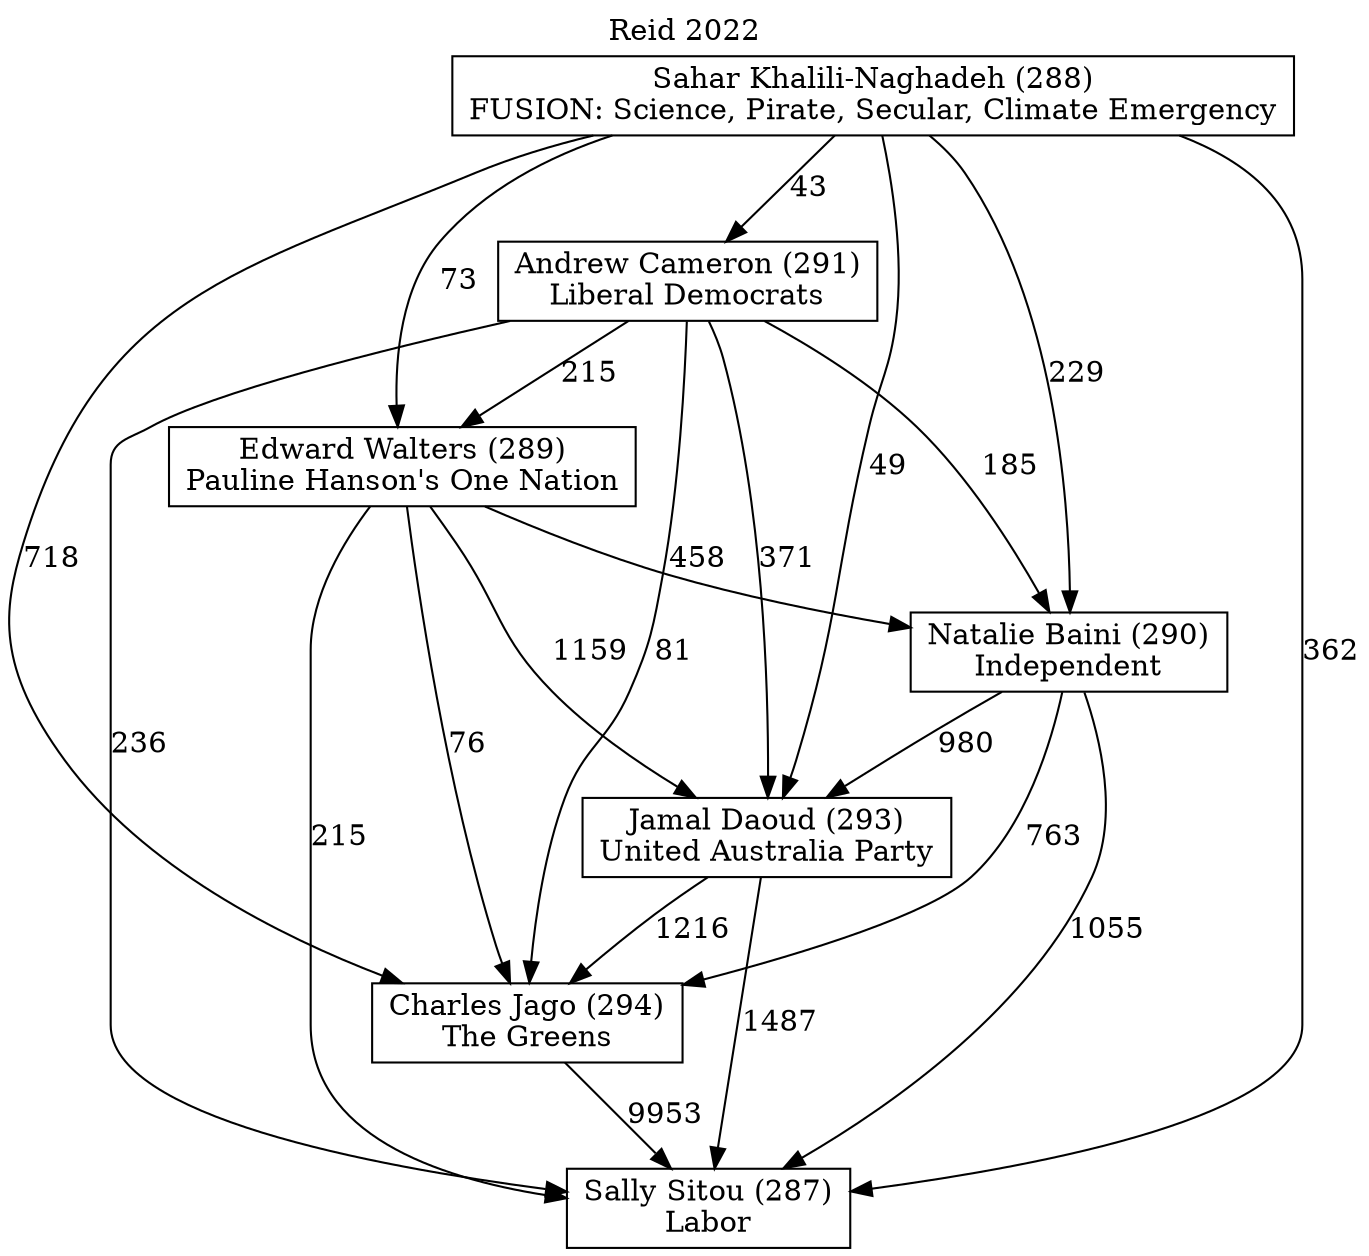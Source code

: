 // House preference flow
digraph "Sally Sitou (287)_Reid_2022" {
	graph [label="Reid 2022" labelloc=t mclimit=10]
	node [shape=box]
	"Edward Walters (289)" [label="Edward Walters (289)
Pauline Hanson's One Nation"]
	"Andrew Cameron (291)" [label="Andrew Cameron (291)
Liberal Democrats"]
	"Natalie Baini (290)" [label="Natalie Baini (290)
Independent"]
	"Sally Sitou (287)" [label="Sally Sitou (287)
Labor"]
	"Charles Jago (294)" [label="Charles Jago (294)
The Greens"]
	"Jamal Daoud (293)" [label="Jamal Daoud (293)
United Australia Party"]
	"Sahar Khalili-Naghadeh (288)" [label="Sahar Khalili-Naghadeh (288)
FUSION: Science, Pirate, Secular, Climate Emergency"]
	"Sahar Khalili-Naghadeh (288)" -> "Natalie Baini (290)" [label=229]
	"Sahar Khalili-Naghadeh (288)" -> "Jamal Daoud (293)" [label=49]
	"Sahar Khalili-Naghadeh (288)" -> "Edward Walters (289)" [label=73]
	"Sahar Khalili-Naghadeh (288)" -> "Charles Jago (294)" [label=718]
	"Edward Walters (289)" -> "Sally Sitou (287)" [label=215]
	"Edward Walters (289)" -> "Natalie Baini (290)" [label=458]
	"Natalie Baini (290)" -> "Sally Sitou (287)" [label=1055]
	"Charles Jago (294)" -> "Sally Sitou (287)" [label=9953]
	"Jamal Daoud (293)" -> "Sally Sitou (287)" [label=1487]
	"Natalie Baini (290)" -> "Charles Jago (294)" [label=763]
	"Andrew Cameron (291)" -> "Jamal Daoud (293)" [label=371]
	"Andrew Cameron (291)" -> "Edward Walters (289)" [label=215]
	"Edward Walters (289)" -> "Jamal Daoud (293)" [label=1159]
	"Natalie Baini (290)" -> "Jamal Daoud (293)" [label=980]
	"Andrew Cameron (291)" -> "Sally Sitou (287)" [label=236]
	"Edward Walters (289)" -> "Charles Jago (294)" [label=76]
	"Andrew Cameron (291)" -> "Charles Jago (294)" [label=81]
	"Sahar Khalili-Naghadeh (288)" -> "Andrew Cameron (291)" [label=43]
	"Sahar Khalili-Naghadeh (288)" -> "Sally Sitou (287)" [label=362]
	"Andrew Cameron (291)" -> "Natalie Baini (290)" [label=185]
	"Jamal Daoud (293)" -> "Charles Jago (294)" [label=1216]
}
